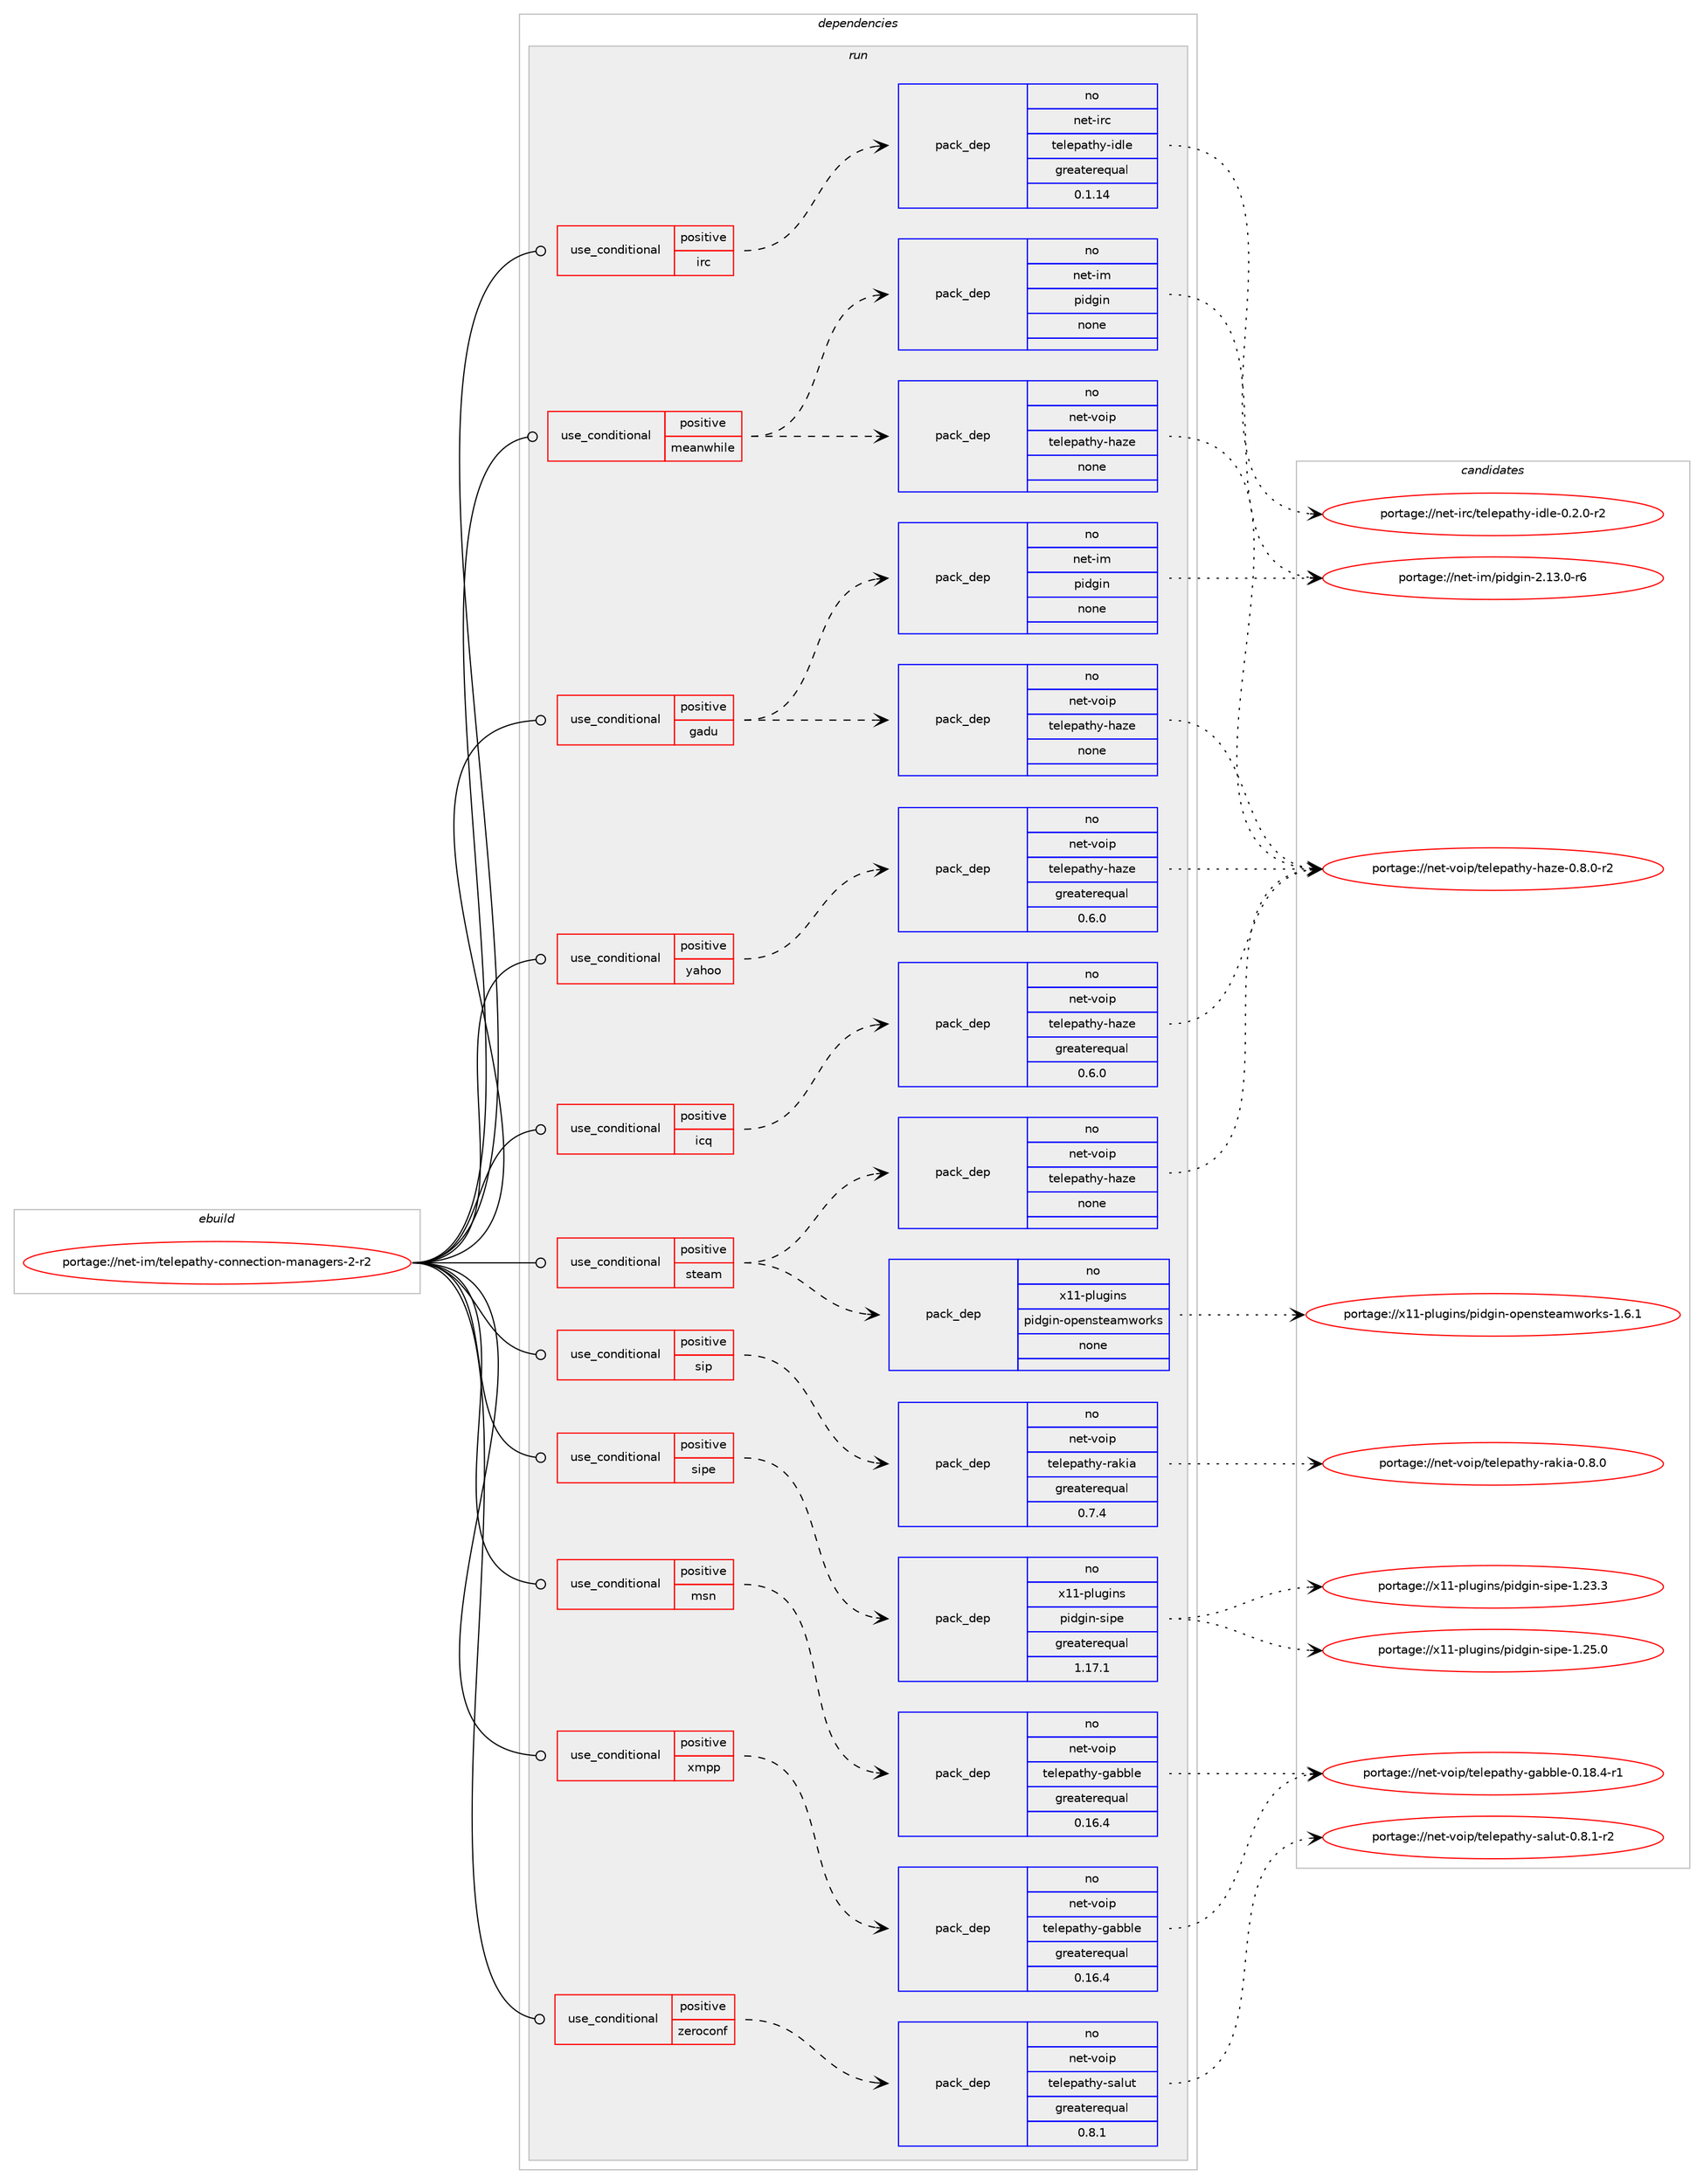 digraph prolog {

# *************
# Graph options
# *************

newrank=true;
concentrate=true;
compound=true;
graph [rankdir=LR,fontname=Helvetica,fontsize=10,ranksep=1.5];#, ranksep=2.5, nodesep=0.2];
edge  [arrowhead=vee];
node  [fontname=Helvetica,fontsize=10];

# **********
# The ebuild
# **********

subgraph cluster_leftcol {
color=gray;
rank=same;
label=<<i>ebuild</i>>;
id [label="portage://net-im/telepathy-connection-managers-2-r2", color=red, width=4, href="../net-im/telepathy-connection-managers-2-r2.svg"];
}

# ****************
# The dependencies
# ****************

subgraph cluster_midcol {
color=gray;
label=<<i>dependencies</i>>;
subgraph cluster_compile {
fillcolor="#eeeeee";
style=filled;
label=<<i>compile</i>>;
}
subgraph cluster_compileandrun {
fillcolor="#eeeeee";
style=filled;
label=<<i>compile and run</i>>;
}
subgraph cluster_run {
fillcolor="#eeeeee";
style=filled;
label=<<i>run</i>>;
subgraph cond20678 {
dependency92475 [label=<<TABLE BORDER="0" CELLBORDER="1" CELLSPACING="0" CELLPADDING="4"><TR><TD ROWSPAN="3" CELLPADDING="10">use_conditional</TD></TR><TR><TD>positive</TD></TR><TR><TD>gadu</TD></TR></TABLE>>, shape=none, color=red];
subgraph pack70090 {
dependency92476 [label=<<TABLE BORDER="0" CELLBORDER="1" CELLSPACING="0" CELLPADDING="4" WIDTH="220"><TR><TD ROWSPAN="6" CELLPADDING="30">pack_dep</TD></TR><TR><TD WIDTH="110">no</TD></TR><TR><TD>net-im</TD></TR><TR><TD>pidgin</TD></TR><TR><TD>none</TD></TR><TR><TD></TD></TR></TABLE>>, shape=none, color=blue];
}
dependency92475:e -> dependency92476:w [weight=20,style="dashed",arrowhead="vee"];
subgraph pack70091 {
dependency92477 [label=<<TABLE BORDER="0" CELLBORDER="1" CELLSPACING="0" CELLPADDING="4" WIDTH="220"><TR><TD ROWSPAN="6" CELLPADDING="30">pack_dep</TD></TR><TR><TD WIDTH="110">no</TD></TR><TR><TD>net-voip</TD></TR><TR><TD>telepathy-haze</TD></TR><TR><TD>none</TD></TR><TR><TD></TD></TR></TABLE>>, shape=none, color=blue];
}
dependency92475:e -> dependency92477:w [weight=20,style="dashed",arrowhead="vee"];
}
id:e -> dependency92475:w [weight=20,style="solid",arrowhead="odot"];
subgraph cond20679 {
dependency92478 [label=<<TABLE BORDER="0" CELLBORDER="1" CELLSPACING="0" CELLPADDING="4"><TR><TD ROWSPAN="3" CELLPADDING="10">use_conditional</TD></TR><TR><TD>positive</TD></TR><TR><TD>icq</TD></TR></TABLE>>, shape=none, color=red];
subgraph pack70092 {
dependency92479 [label=<<TABLE BORDER="0" CELLBORDER="1" CELLSPACING="0" CELLPADDING="4" WIDTH="220"><TR><TD ROWSPAN="6" CELLPADDING="30">pack_dep</TD></TR><TR><TD WIDTH="110">no</TD></TR><TR><TD>net-voip</TD></TR><TR><TD>telepathy-haze</TD></TR><TR><TD>greaterequal</TD></TR><TR><TD>0.6.0</TD></TR></TABLE>>, shape=none, color=blue];
}
dependency92478:e -> dependency92479:w [weight=20,style="dashed",arrowhead="vee"];
}
id:e -> dependency92478:w [weight=20,style="solid",arrowhead="odot"];
subgraph cond20680 {
dependency92480 [label=<<TABLE BORDER="0" CELLBORDER="1" CELLSPACING="0" CELLPADDING="4"><TR><TD ROWSPAN="3" CELLPADDING="10">use_conditional</TD></TR><TR><TD>positive</TD></TR><TR><TD>irc</TD></TR></TABLE>>, shape=none, color=red];
subgraph pack70093 {
dependency92481 [label=<<TABLE BORDER="0" CELLBORDER="1" CELLSPACING="0" CELLPADDING="4" WIDTH="220"><TR><TD ROWSPAN="6" CELLPADDING="30">pack_dep</TD></TR><TR><TD WIDTH="110">no</TD></TR><TR><TD>net-irc</TD></TR><TR><TD>telepathy-idle</TD></TR><TR><TD>greaterequal</TD></TR><TR><TD>0.1.14</TD></TR></TABLE>>, shape=none, color=blue];
}
dependency92480:e -> dependency92481:w [weight=20,style="dashed",arrowhead="vee"];
}
id:e -> dependency92480:w [weight=20,style="solid",arrowhead="odot"];
subgraph cond20681 {
dependency92482 [label=<<TABLE BORDER="0" CELLBORDER="1" CELLSPACING="0" CELLPADDING="4"><TR><TD ROWSPAN="3" CELLPADDING="10">use_conditional</TD></TR><TR><TD>positive</TD></TR><TR><TD>meanwhile</TD></TR></TABLE>>, shape=none, color=red];
subgraph pack70094 {
dependency92483 [label=<<TABLE BORDER="0" CELLBORDER="1" CELLSPACING="0" CELLPADDING="4" WIDTH="220"><TR><TD ROWSPAN="6" CELLPADDING="30">pack_dep</TD></TR><TR><TD WIDTH="110">no</TD></TR><TR><TD>net-im</TD></TR><TR><TD>pidgin</TD></TR><TR><TD>none</TD></TR><TR><TD></TD></TR></TABLE>>, shape=none, color=blue];
}
dependency92482:e -> dependency92483:w [weight=20,style="dashed",arrowhead="vee"];
subgraph pack70095 {
dependency92484 [label=<<TABLE BORDER="0" CELLBORDER="1" CELLSPACING="0" CELLPADDING="4" WIDTH="220"><TR><TD ROWSPAN="6" CELLPADDING="30">pack_dep</TD></TR><TR><TD WIDTH="110">no</TD></TR><TR><TD>net-voip</TD></TR><TR><TD>telepathy-haze</TD></TR><TR><TD>none</TD></TR><TR><TD></TD></TR></TABLE>>, shape=none, color=blue];
}
dependency92482:e -> dependency92484:w [weight=20,style="dashed",arrowhead="vee"];
}
id:e -> dependency92482:w [weight=20,style="solid",arrowhead="odot"];
subgraph cond20682 {
dependency92485 [label=<<TABLE BORDER="0" CELLBORDER="1" CELLSPACING="0" CELLPADDING="4"><TR><TD ROWSPAN="3" CELLPADDING="10">use_conditional</TD></TR><TR><TD>positive</TD></TR><TR><TD>msn</TD></TR></TABLE>>, shape=none, color=red];
subgraph pack70096 {
dependency92486 [label=<<TABLE BORDER="0" CELLBORDER="1" CELLSPACING="0" CELLPADDING="4" WIDTH="220"><TR><TD ROWSPAN="6" CELLPADDING="30">pack_dep</TD></TR><TR><TD WIDTH="110">no</TD></TR><TR><TD>net-voip</TD></TR><TR><TD>telepathy-gabble</TD></TR><TR><TD>greaterequal</TD></TR><TR><TD>0.16.4</TD></TR></TABLE>>, shape=none, color=blue];
}
dependency92485:e -> dependency92486:w [weight=20,style="dashed",arrowhead="vee"];
}
id:e -> dependency92485:w [weight=20,style="solid",arrowhead="odot"];
subgraph cond20683 {
dependency92487 [label=<<TABLE BORDER="0" CELLBORDER="1" CELLSPACING="0" CELLPADDING="4"><TR><TD ROWSPAN="3" CELLPADDING="10">use_conditional</TD></TR><TR><TD>positive</TD></TR><TR><TD>sip</TD></TR></TABLE>>, shape=none, color=red];
subgraph pack70097 {
dependency92488 [label=<<TABLE BORDER="0" CELLBORDER="1" CELLSPACING="0" CELLPADDING="4" WIDTH="220"><TR><TD ROWSPAN="6" CELLPADDING="30">pack_dep</TD></TR><TR><TD WIDTH="110">no</TD></TR><TR><TD>net-voip</TD></TR><TR><TD>telepathy-rakia</TD></TR><TR><TD>greaterequal</TD></TR><TR><TD>0.7.4</TD></TR></TABLE>>, shape=none, color=blue];
}
dependency92487:e -> dependency92488:w [weight=20,style="dashed",arrowhead="vee"];
}
id:e -> dependency92487:w [weight=20,style="solid",arrowhead="odot"];
subgraph cond20684 {
dependency92489 [label=<<TABLE BORDER="0" CELLBORDER="1" CELLSPACING="0" CELLPADDING="4"><TR><TD ROWSPAN="3" CELLPADDING="10">use_conditional</TD></TR><TR><TD>positive</TD></TR><TR><TD>sipe</TD></TR></TABLE>>, shape=none, color=red];
subgraph pack70098 {
dependency92490 [label=<<TABLE BORDER="0" CELLBORDER="1" CELLSPACING="0" CELLPADDING="4" WIDTH="220"><TR><TD ROWSPAN="6" CELLPADDING="30">pack_dep</TD></TR><TR><TD WIDTH="110">no</TD></TR><TR><TD>x11-plugins</TD></TR><TR><TD>pidgin-sipe</TD></TR><TR><TD>greaterequal</TD></TR><TR><TD>1.17.1</TD></TR></TABLE>>, shape=none, color=blue];
}
dependency92489:e -> dependency92490:w [weight=20,style="dashed",arrowhead="vee"];
}
id:e -> dependency92489:w [weight=20,style="solid",arrowhead="odot"];
subgraph cond20685 {
dependency92491 [label=<<TABLE BORDER="0" CELLBORDER="1" CELLSPACING="0" CELLPADDING="4"><TR><TD ROWSPAN="3" CELLPADDING="10">use_conditional</TD></TR><TR><TD>positive</TD></TR><TR><TD>steam</TD></TR></TABLE>>, shape=none, color=red];
subgraph pack70099 {
dependency92492 [label=<<TABLE BORDER="0" CELLBORDER="1" CELLSPACING="0" CELLPADDING="4" WIDTH="220"><TR><TD ROWSPAN="6" CELLPADDING="30">pack_dep</TD></TR><TR><TD WIDTH="110">no</TD></TR><TR><TD>x11-plugins</TD></TR><TR><TD>pidgin-opensteamworks</TD></TR><TR><TD>none</TD></TR><TR><TD></TD></TR></TABLE>>, shape=none, color=blue];
}
dependency92491:e -> dependency92492:w [weight=20,style="dashed",arrowhead="vee"];
subgraph pack70100 {
dependency92493 [label=<<TABLE BORDER="0" CELLBORDER="1" CELLSPACING="0" CELLPADDING="4" WIDTH="220"><TR><TD ROWSPAN="6" CELLPADDING="30">pack_dep</TD></TR><TR><TD WIDTH="110">no</TD></TR><TR><TD>net-voip</TD></TR><TR><TD>telepathy-haze</TD></TR><TR><TD>none</TD></TR><TR><TD></TD></TR></TABLE>>, shape=none, color=blue];
}
dependency92491:e -> dependency92493:w [weight=20,style="dashed",arrowhead="vee"];
}
id:e -> dependency92491:w [weight=20,style="solid",arrowhead="odot"];
subgraph cond20686 {
dependency92494 [label=<<TABLE BORDER="0" CELLBORDER="1" CELLSPACING="0" CELLPADDING="4"><TR><TD ROWSPAN="3" CELLPADDING="10">use_conditional</TD></TR><TR><TD>positive</TD></TR><TR><TD>xmpp</TD></TR></TABLE>>, shape=none, color=red];
subgraph pack70101 {
dependency92495 [label=<<TABLE BORDER="0" CELLBORDER="1" CELLSPACING="0" CELLPADDING="4" WIDTH="220"><TR><TD ROWSPAN="6" CELLPADDING="30">pack_dep</TD></TR><TR><TD WIDTH="110">no</TD></TR><TR><TD>net-voip</TD></TR><TR><TD>telepathy-gabble</TD></TR><TR><TD>greaterequal</TD></TR><TR><TD>0.16.4</TD></TR></TABLE>>, shape=none, color=blue];
}
dependency92494:e -> dependency92495:w [weight=20,style="dashed",arrowhead="vee"];
}
id:e -> dependency92494:w [weight=20,style="solid",arrowhead="odot"];
subgraph cond20687 {
dependency92496 [label=<<TABLE BORDER="0" CELLBORDER="1" CELLSPACING="0" CELLPADDING="4"><TR><TD ROWSPAN="3" CELLPADDING="10">use_conditional</TD></TR><TR><TD>positive</TD></TR><TR><TD>yahoo</TD></TR></TABLE>>, shape=none, color=red];
subgraph pack70102 {
dependency92497 [label=<<TABLE BORDER="0" CELLBORDER="1" CELLSPACING="0" CELLPADDING="4" WIDTH="220"><TR><TD ROWSPAN="6" CELLPADDING="30">pack_dep</TD></TR><TR><TD WIDTH="110">no</TD></TR><TR><TD>net-voip</TD></TR><TR><TD>telepathy-haze</TD></TR><TR><TD>greaterequal</TD></TR><TR><TD>0.6.0</TD></TR></TABLE>>, shape=none, color=blue];
}
dependency92496:e -> dependency92497:w [weight=20,style="dashed",arrowhead="vee"];
}
id:e -> dependency92496:w [weight=20,style="solid",arrowhead="odot"];
subgraph cond20688 {
dependency92498 [label=<<TABLE BORDER="0" CELLBORDER="1" CELLSPACING="0" CELLPADDING="4"><TR><TD ROWSPAN="3" CELLPADDING="10">use_conditional</TD></TR><TR><TD>positive</TD></TR><TR><TD>zeroconf</TD></TR></TABLE>>, shape=none, color=red];
subgraph pack70103 {
dependency92499 [label=<<TABLE BORDER="0" CELLBORDER="1" CELLSPACING="0" CELLPADDING="4" WIDTH="220"><TR><TD ROWSPAN="6" CELLPADDING="30">pack_dep</TD></TR><TR><TD WIDTH="110">no</TD></TR><TR><TD>net-voip</TD></TR><TR><TD>telepathy-salut</TD></TR><TR><TD>greaterequal</TD></TR><TR><TD>0.8.1</TD></TR></TABLE>>, shape=none, color=blue];
}
dependency92498:e -> dependency92499:w [weight=20,style="dashed",arrowhead="vee"];
}
id:e -> dependency92498:w [weight=20,style="solid",arrowhead="odot"];
}
}

# **************
# The candidates
# **************

subgraph cluster_choices {
rank=same;
color=gray;
label=<<i>candidates</i>>;

subgraph choice70090 {
color=black;
nodesep=1;
choice1101011164510510947112105100103105110455046495146484511454 [label="portage://net-im/pidgin-2.13.0-r6", color=red, width=4,href="../net-im/pidgin-2.13.0-r6.svg"];
dependency92476:e -> choice1101011164510510947112105100103105110455046495146484511454:w [style=dotted,weight="100"];
}
subgraph choice70091 {
color=black;
nodesep=1;
choice11010111645118111105112471161011081011129711610412145104971221014548465646484511450 [label="portage://net-voip/telepathy-haze-0.8.0-r2", color=red, width=4,href="../net-voip/telepathy-haze-0.8.0-r2.svg"];
dependency92477:e -> choice11010111645118111105112471161011081011129711610412145104971221014548465646484511450:w [style=dotted,weight="100"];
}
subgraph choice70092 {
color=black;
nodesep=1;
choice11010111645118111105112471161011081011129711610412145104971221014548465646484511450 [label="portage://net-voip/telepathy-haze-0.8.0-r2", color=red, width=4,href="../net-voip/telepathy-haze-0.8.0-r2.svg"];
dependency92479:e -> choice11010111645118111105112471161011081011129711610412145104971221014548465646484511450:w [style=dotted,weight="100"];
}
subgraph choice70093 {
color=black;
nodesep=1;
choice11010111645105114994711610110810111297116104121451051001081014548465046484511450 [label="portage://net-irc/telepathy-idle-0.2.0-r2", color=red, width=4,href="../net-irc/telepathy-idle-0.2.0-r2.svg"];
dependency92481:e -> choice11010111645105114994711610110810111297116104121451051001081014548465046484511450:w [style=dotted,weight="100"];
}
subgraph choice70094 {
color=black;
nodesep=1;
choice1101011164510510947112105100103105110455046495146484511454 [label="portage://net-im/pidgin-2.13.0-r6", color=red, width=4,href="../net-im/pidgin-2.13.0-r6.svg"];
dependency92483:e -> choice1101011164510510947112105100103105110455046495146484511454:w [style=dotted,weight="100"];
}
subgraph choice70095 {
color=black;
nodesep=1;
choice11010111645118111105112471161011081011129711610412145104971221014548465646484511450 [label="portage://net-voip/telepathy-haze-0.8.0-r2", color=red, width=4,href="../net-voip/telepathy-haze-0.8.0-r2.svg"];
dependency92484:e -> choice11010111645118111105112471161011081011129711610412145104971221014548465646484511450:w [style=dotted,weight="100"];
}
subgraph choice70096 {
color=black;
nodesep=1;
choice11010111645118111105112471161011081011129711610412145103979898108101454846495646524511449 [label="portage://net-voip/telepathy-gabble-0.18.4-r1", color=red, width=4,href="../net-voip/telepathy-gabble-0.18.4-r1.svg"];
dependency92486:e -> choice11010111645118111105112471161011081011129711610412145103979898108101454846495646524511449:w [style=dotted,weight="100"];
}
subgraph choice70097 {
color=black;
nodesep=1;
choice110101116451181111051124711610110810111297116104121451149710710597454846564648 [label="portage://net-voip/telepathy-rakia-0.8.0", color=red, width=4,href="../net-voip/telepathy-rakia-0.8.0.svg"];
dependency92488:e -> choice110101116451181111051124711610110810111297116104121451149710710597454846564648:w [style=dotted,weight="100"];
}
subgraph choice70098 {
color=black;
nodesep=1;
choice120494945112108117103105110115471121051001031051104511510511210145494650534648 [label="portage://x11-plugins/pidgin-sipe-1.25.0", color=red, width=4,href="../x11-plugins/pidgin-sipe-1.25.0.svg"];
choice120494945112108117103105110115471121051001031051104511510511210145494650514651 [label="portage://x11-plugins/pidgin-sipe-1.23.3", color=red, width=4,href="../x11-plugins/pidgin-sipe-1.23.3.svg"];
dependency92490:e -> choice120494945112108117103105110115471121051001031051104511510511210145494650534648:w [style=dotted,weight="100"];
dependency92490:e -> choice120494945112108117103105110115471121051001031051104511510511210145494650514651:w [style=dotted,weight="100"];
}
subgraph choice70099 {
color=black;
nodesep=1;
choice120494945112108117103105110115471121051001031051104511111210111011511610197109119111114107115454946544649 [label="portage://x11-plugins/pidgin-opensteamworks-1.6.1", color=red, width=4,href="../x11-plugins/pidgin-opensteamworks-1.6.1.svg"];
dependency92492:e -> choice120494945112108117103105110115471121051001031051104511111210111011511610197109119111114107115454946544649:w [style=dotted,weight="100"];
}
subgraph choice70100 {
color=black;
nodesep=1;
choice11010111645118111105112471161011081011129711610412145104971221014548465646484511450 [label="portage://net-voip/telepathy-haze-0.8.0-r2", color=red, width=4,href="../net-voip/telepathy-haze-0.8.0-r2.svg"];
dependency92493:e -> choice11010111645118111105112471161011081011129711610412145104971221014548465646484511450:w [style=dotted,weight="100"];
}
subgraph choice70101 {
color=black;
nodesep=1;
choice11010111645118111105112471161011081011129711610412145103979898108101454846495646524511449 [label="portage://net-voip/telepathy-gabble-0.18.4-r1", color=red, width=4,href="../net-voip/telepathy-gabble-0.18.4-r1.svg"];
dependency92495:e -> choice11010111645118111105112471161011081011129711610412145103979898108101454846495646524511449:w [style=dotted,weight="100"];
}
subgraph choice70102 {
color=black;
nodesep=1;
choice11010111645118111105112471161011081011129711610412145104971221014548465646484511450 [label="portage://net-voip/telepathy-haze-0.8.0-r2", color=red, width=4,href="../net-voip/telepathy-haze-0.8.0-r2.svg"];
dependency92497:e -> choice11010111645118111105112471161011081011129711610412145104971221014548465646484511450:w [style=dotted,weight="100"];
}
subgraph choice70103 {
color=black;
nodesep=1;
choice11010111645118111105112471161011081011129711610412145115971081171164548465646494511450 [label="portage://net-voip/telepathy-salut-0.8.1-r2", color=red, width=4,href="../net-voip/telepathy-salut-0.8.1-r2.svg"];
dependency92499:e -> choice11010111645118111105112471161011081011129711610412145115971081171164548465646494511450:w [style=dotted,weight="100"];
}
}

}
